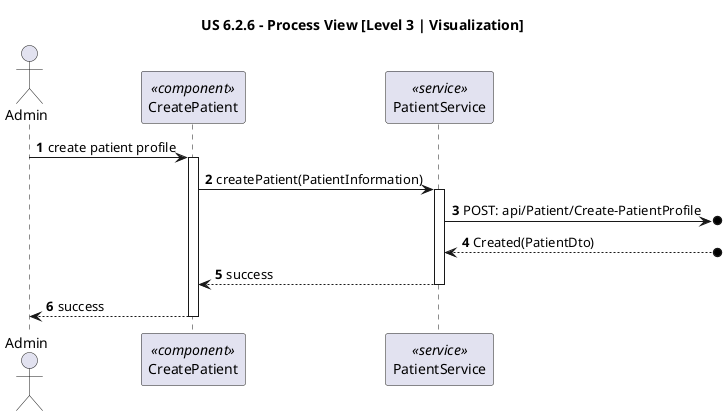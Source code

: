 @startuml

title "US 6.2.6 - Process View [Level 3 | Visualization]"

autonumber
actor Admin as USER 
participant "CreatePatient" as UPP <<component>> 
participant "PatientService" as PS <<service>>

USER -> UPP : create patient profile
activate UPP

UPP -> PS : createPatient(PatientInformation)
activate PS

PS ->o] : POST: api/Patient/Create-PatientProfile

PS <--o] : Created(PatientDto)

PS --> UPP: success
deactivate PS

UPP --> USER: success
deactivate UPP




@enduml